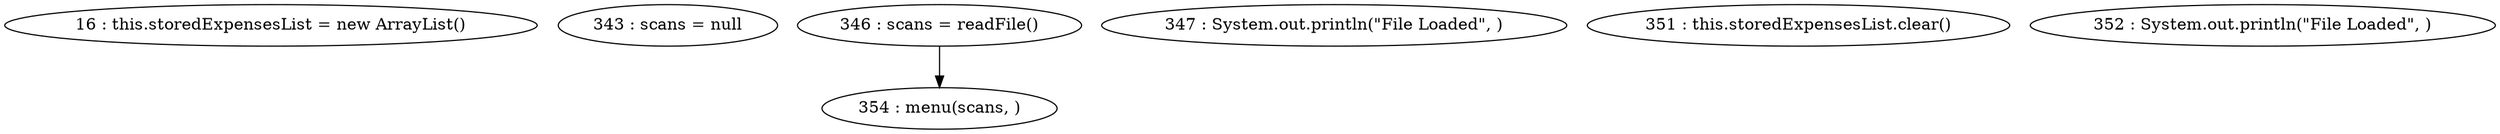 digraph G {
"16 : this.storedExpensesList = new ArrayList()"
"343 : scans = null"
"346 : scans = readFile()"
"346 : scans = readFile()" -> "354 : menu(scans, )"
"347 : System.out.println(\"File Loaded\", )"
"354 : menu(scans, )"
"351 : this.storedExpensesList.clear()"
"352 : System.out.println(\"File Loaded\", )"
}